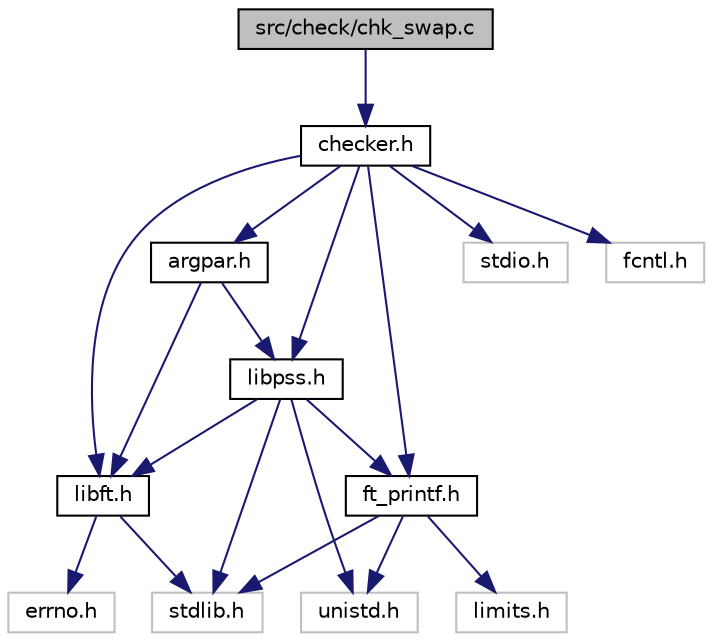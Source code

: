 digraph "src/check/chk_swap.c"
{
 // LATEX_PDF_SIZE
  edge [fontname="Helvetica",fontsize="10",labelfontname="Helvetica",labelfontsize="10"];
  node [fontname="Helvetica",fontsize="10",shape=record];
  Node1 [label="src/check/chk_swap.c",height=0.2,width=0.4,color="black", fillcolor="grey75", style="filled", fontcolor="black",tooltip=" "];
  Node1 -> Node2 [color="midnightblue",fontsize="10",style="solid"];
  Node2 [label="checker.h",height=0.2,width=0.4,color="black", fillcolor="white", style="filled",URL="$d4/ddc/checker_8h.html",tooltip=" "];
  Node2 -> Node3 [color="midnightblue",fontsize="10",style="solid"];
  Node3 [label="libft.h",height=0.2,width=0.4,color="black", fillcolor="white", style="filled",URL="$d6/d7e/libft_8h.html",tooltip=" "];
  Node3 -> Node4 [color="midnightblue",fontsize="10",style="solid"];
  Node4 [label="stdlib.h",height=0.2,width=0.4,color="grey75", fillcolor="white", style="filled",tooltip=" "];
  Node3 -> Node5 [color="midnightblue",fontsize="10",style="solid"];
  Node5 [label="errno.h",height=0.2,width=0.4,color="grey75", fillcolor="white", style="filled",tooltip=" "];
  Node2 -> Node6 [color="midnightblue",fontsize="10",style="solid"];
  Node6 [label="ft_printf.h",height=0.2,width=0.4,color="black", fillcolor="white", style="filled",URL="$d3/ddd/ft__printf_8h.html",tooltip=" "];
  Node6 -> Node7 [color="midnightblue",fontsize="10",style="solid"];
  Node7 [label="unistd.h",height=0.2,width=0.4,color="grey75", fillcolor="white", style="filled",tooltip=" "];
  Node6 -> Node4 [color="midnightblue",fontsize="10",style="solid"];
  Node6 -> Node8 [color="midnightblue",fontsize="10",style="solid"];
  Node8 [label="limits.h",height=0.2,width=0.4,color="grey75", fillcolor="white", style="filled",tooltip=" "];
  Node2 -> Node9 [color="midnightblue",fontsize="10",style="solid"];
  Node9 [label="libpss.h",height=0.2,width=0.4,color="black", fillcolor="white", style="filled",URL="$dc/dfd/libpss_8h.html",tooltip=" "];
  Node9 -> Node7 [color="midnightblue",fontsize="10",style="solid"];
  Node9 -> Node4 [color="midnightblue",fontsize="10",style="solid"];
  Node9 -> Node6 [color="midnightblue",fontsize="10",style="solid"];
  Node9 -> Node3 [color="midnightblue",fontsize="10",style="solid"];
  Node2 -> Node10 [color="midnightblue",fontsize="10",style="solid"];
  Node10 [label="argpar.h",height=0.2,width=0.4,color="black", fillcolor="white", style="filled",URL="$d7/db5/argpar_8h.html",tooltip=" "];
  Node10 -> Node9 [color="midnightblue",fontsize="10",style="solid"];
  Node10 -> Node3 [color="midnightblue",fontsize="10",style="solid"];
  Node2 -> Node11 [color="midnightblue",fontsize="10",style="solid"];
  Node11 [label="stdio.h",height=0.2,width=0.4,color="grey75", fillcolor="white", style="filled",tooltip=" "];
  Node2 -> Node12 [color="midnightblue",fontsize="10",style="solid"];
  Node12 [label="fcntl.h",height=0.2,width=0.4,color="grey75", fillcolor="white", style="filled",tooltip=" "];
}
